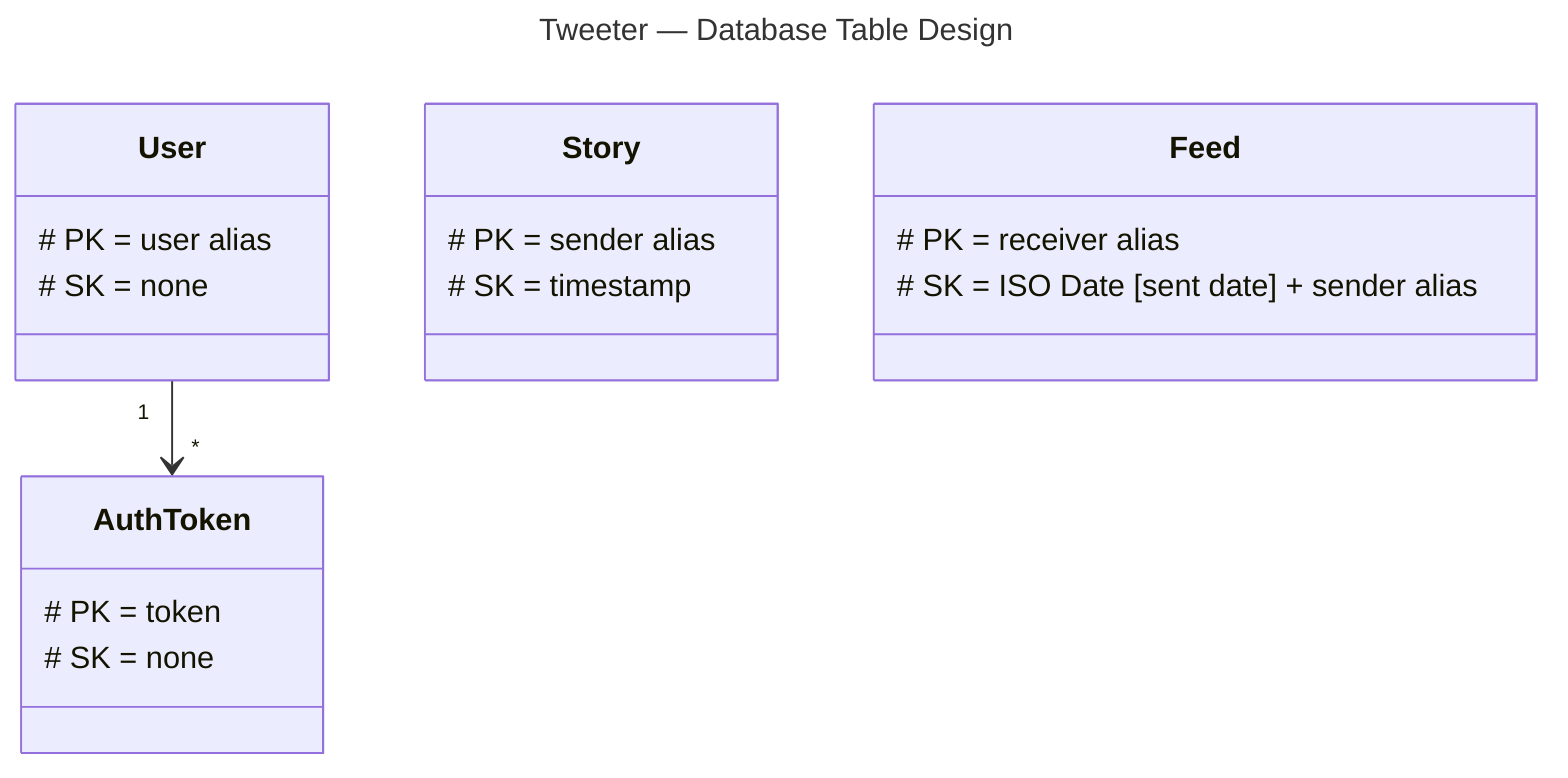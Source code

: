 ---
title: Tweeter — Database Table Design
---
classDiagram

class User {
    # PK = user alias
    # SK = none
}

class AuthToken {
    # PK = token
    # SK = none
}

class Story {
    # PK = sender alias
    # SK = timestamp
}

class Feed {
    # PK = receiver alias
    # SK = ISO Date [sent date] + sender alias
}

User "1" --> "*" AuthToken